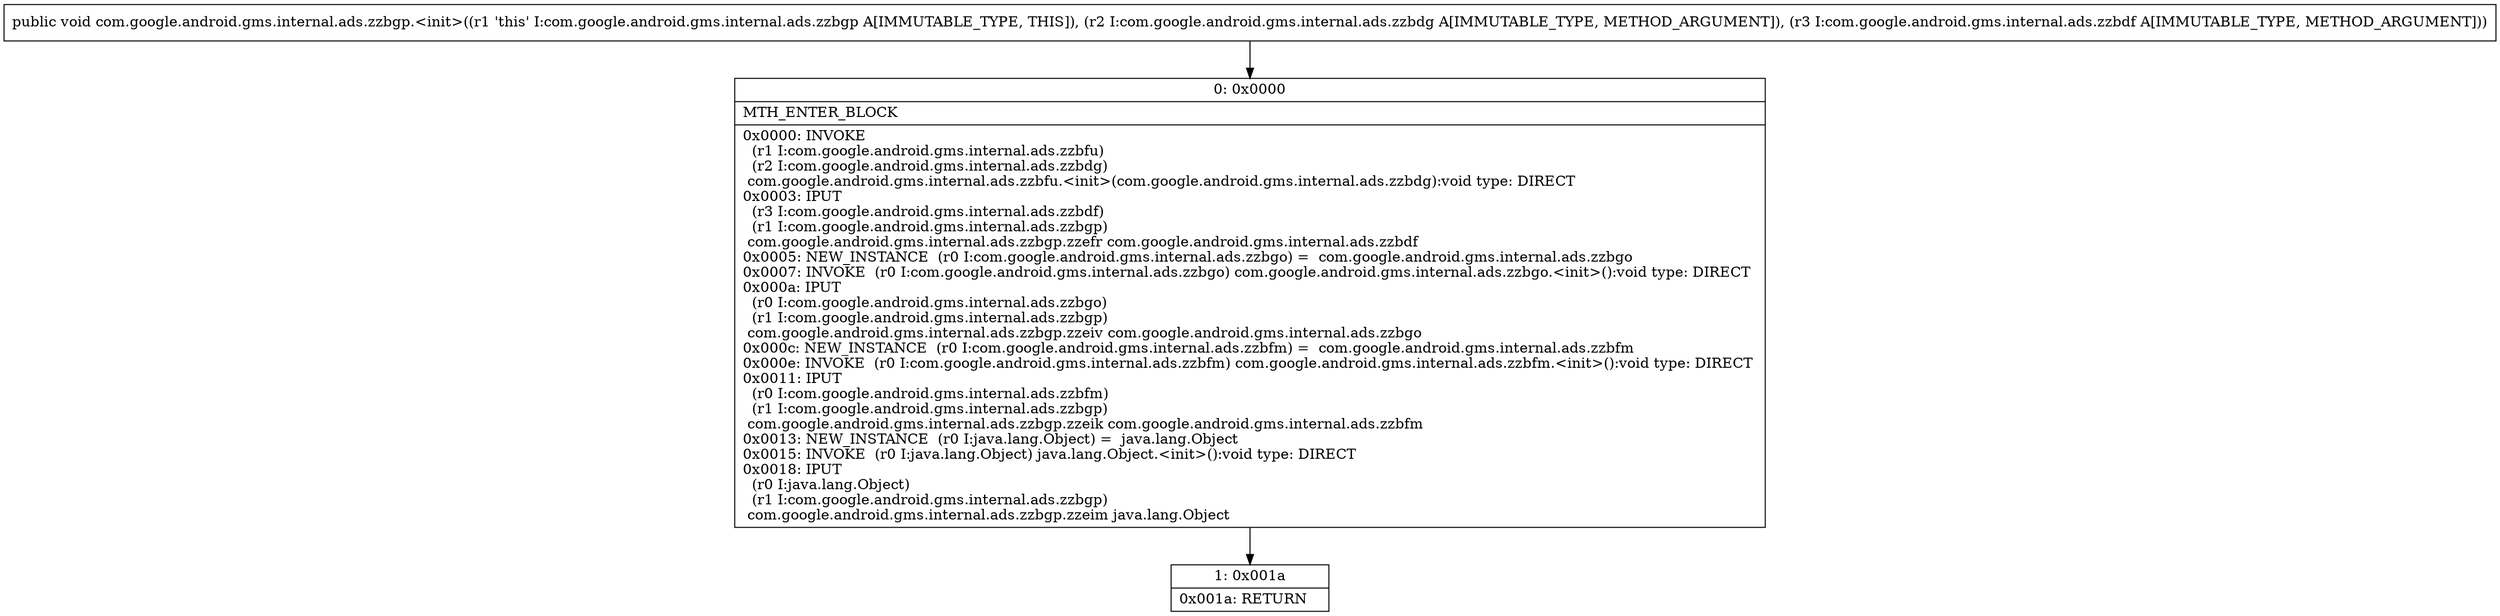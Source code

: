 digraph "CFG forcom.google.android.gms.internal.ads.zzbgp.\<init\>(Lcom\/google\/android\/gms\/internal\/ads\/zzbdg;Lcom\/google\/android\/gms\/internal\/ads\/zzbdf;)V" {
Node_0 [shape=record,label="{0\:\ 0x0000|MTH_ENTER_BLOCK\l|0x0000: INVOKE  \l  (r1 I:com.google.android.gms.internal.ads.zzbfu)\l  (r2 I:com.google.android.gms.internal.ads.zzbdg)\l com.google.android.gms.internal.ads.zzbfu.\<init\>(com.google.android.gms.internal.ads.zzbdg):void type: DIRECT \l0x0003: IPUT  \l  (r3 I:com.google.android.gms.internal.ads.zzbdf)\l  (r1 I:com.google.android.gms.internal.ads.zzbgp)\l com.google.android.gms.internal.ads.zzbgp.zzefr com.google.android.gms.internal.ads.zzbdf \l0x0005: NEW_INSTANCE  (r0 I:com.google.android.gms.internal.ads.zzbgo) =  com.google.android.gms.internal.ads.zzbgo \l0x0007: INVOKE  (r0 I:com.google.android.gms.internal.ads.zzbgo) com.google.android.gms.internal.ads.zzbgo.\<init\>():void type: DIRECT \l0x000a: IPUT  \l  (r0 I:com.google.android.gms.internal.ads.zzbgo)\l  (r1 I:com.google.android.gms.internal.ads.zzbgp)\l com.google.android.gms.internal.ads.zzbgp.zzeiv com.google.android.gms.internal.ads.zzbgo \l0x000c: NEW_INSTANCE  (r0 I:com.google.android.gms.internal.ads.zzbfm) =  com.google.android.gms.internal.ads.zzbfm \l0x000e: INVOKE  (r0 I:com.google.android.gms.internal.ads.zzbfm) com.google.android.gms.internal.ads.zzbfm.\<init\>():void type: DIRECT \l0x0011: IPUT  \l  (r0 I:com.google.android.gms.internal.ads.zzbfm)\l  (r1 I:com.google.android.gms.internal.ads.zzbgp)\l com.google.android.gms.internal.ads.zzbgp.zzeik com.google.android.gms.internal.ads.zzbfm \l0x0013: NEW_INSTANCE  (r0 I:java.lang.Object) =  java.lang.Object \l0x0015: INVOKE  (r0 I:java.lang.Object) java.lang.Object.\<init\>():void type: DIRECT \l0x0018: IPUT  \l  (r0 I:java.lang.Object)\l  (r1 I:com.google.android.gms.internal.ads.zzbgp)\l com.google.android.gms.internal.ads.zzbgp.zzeim java.lang.Object \l}"];
Node_1 [shape=record,label="{1\:\ 0x001a|0x001a: RETURN   \l}"];
MethodNode[shape=record,label="{public void com.google.android.gms.internal.ads.zzbgp.\<init\>((r1 'this' I:com.google.android.gms.internal.ads.zzbgp A[IMMUTABLE_TYPE, THIS]), (r2 I:com.google.android.gms.internal.ads.zzbdg A[IMMUTABLE_TYPE, METHOD_ARGUMENT]), (r3 I:com.google.android.gms.internal.ads.zzbdf A[IMMUTABLE_TYPE, METHOD_ARGUMENT])) }"];
MethodNode -> Node_0;
Node_0 -> Node_1;
}

